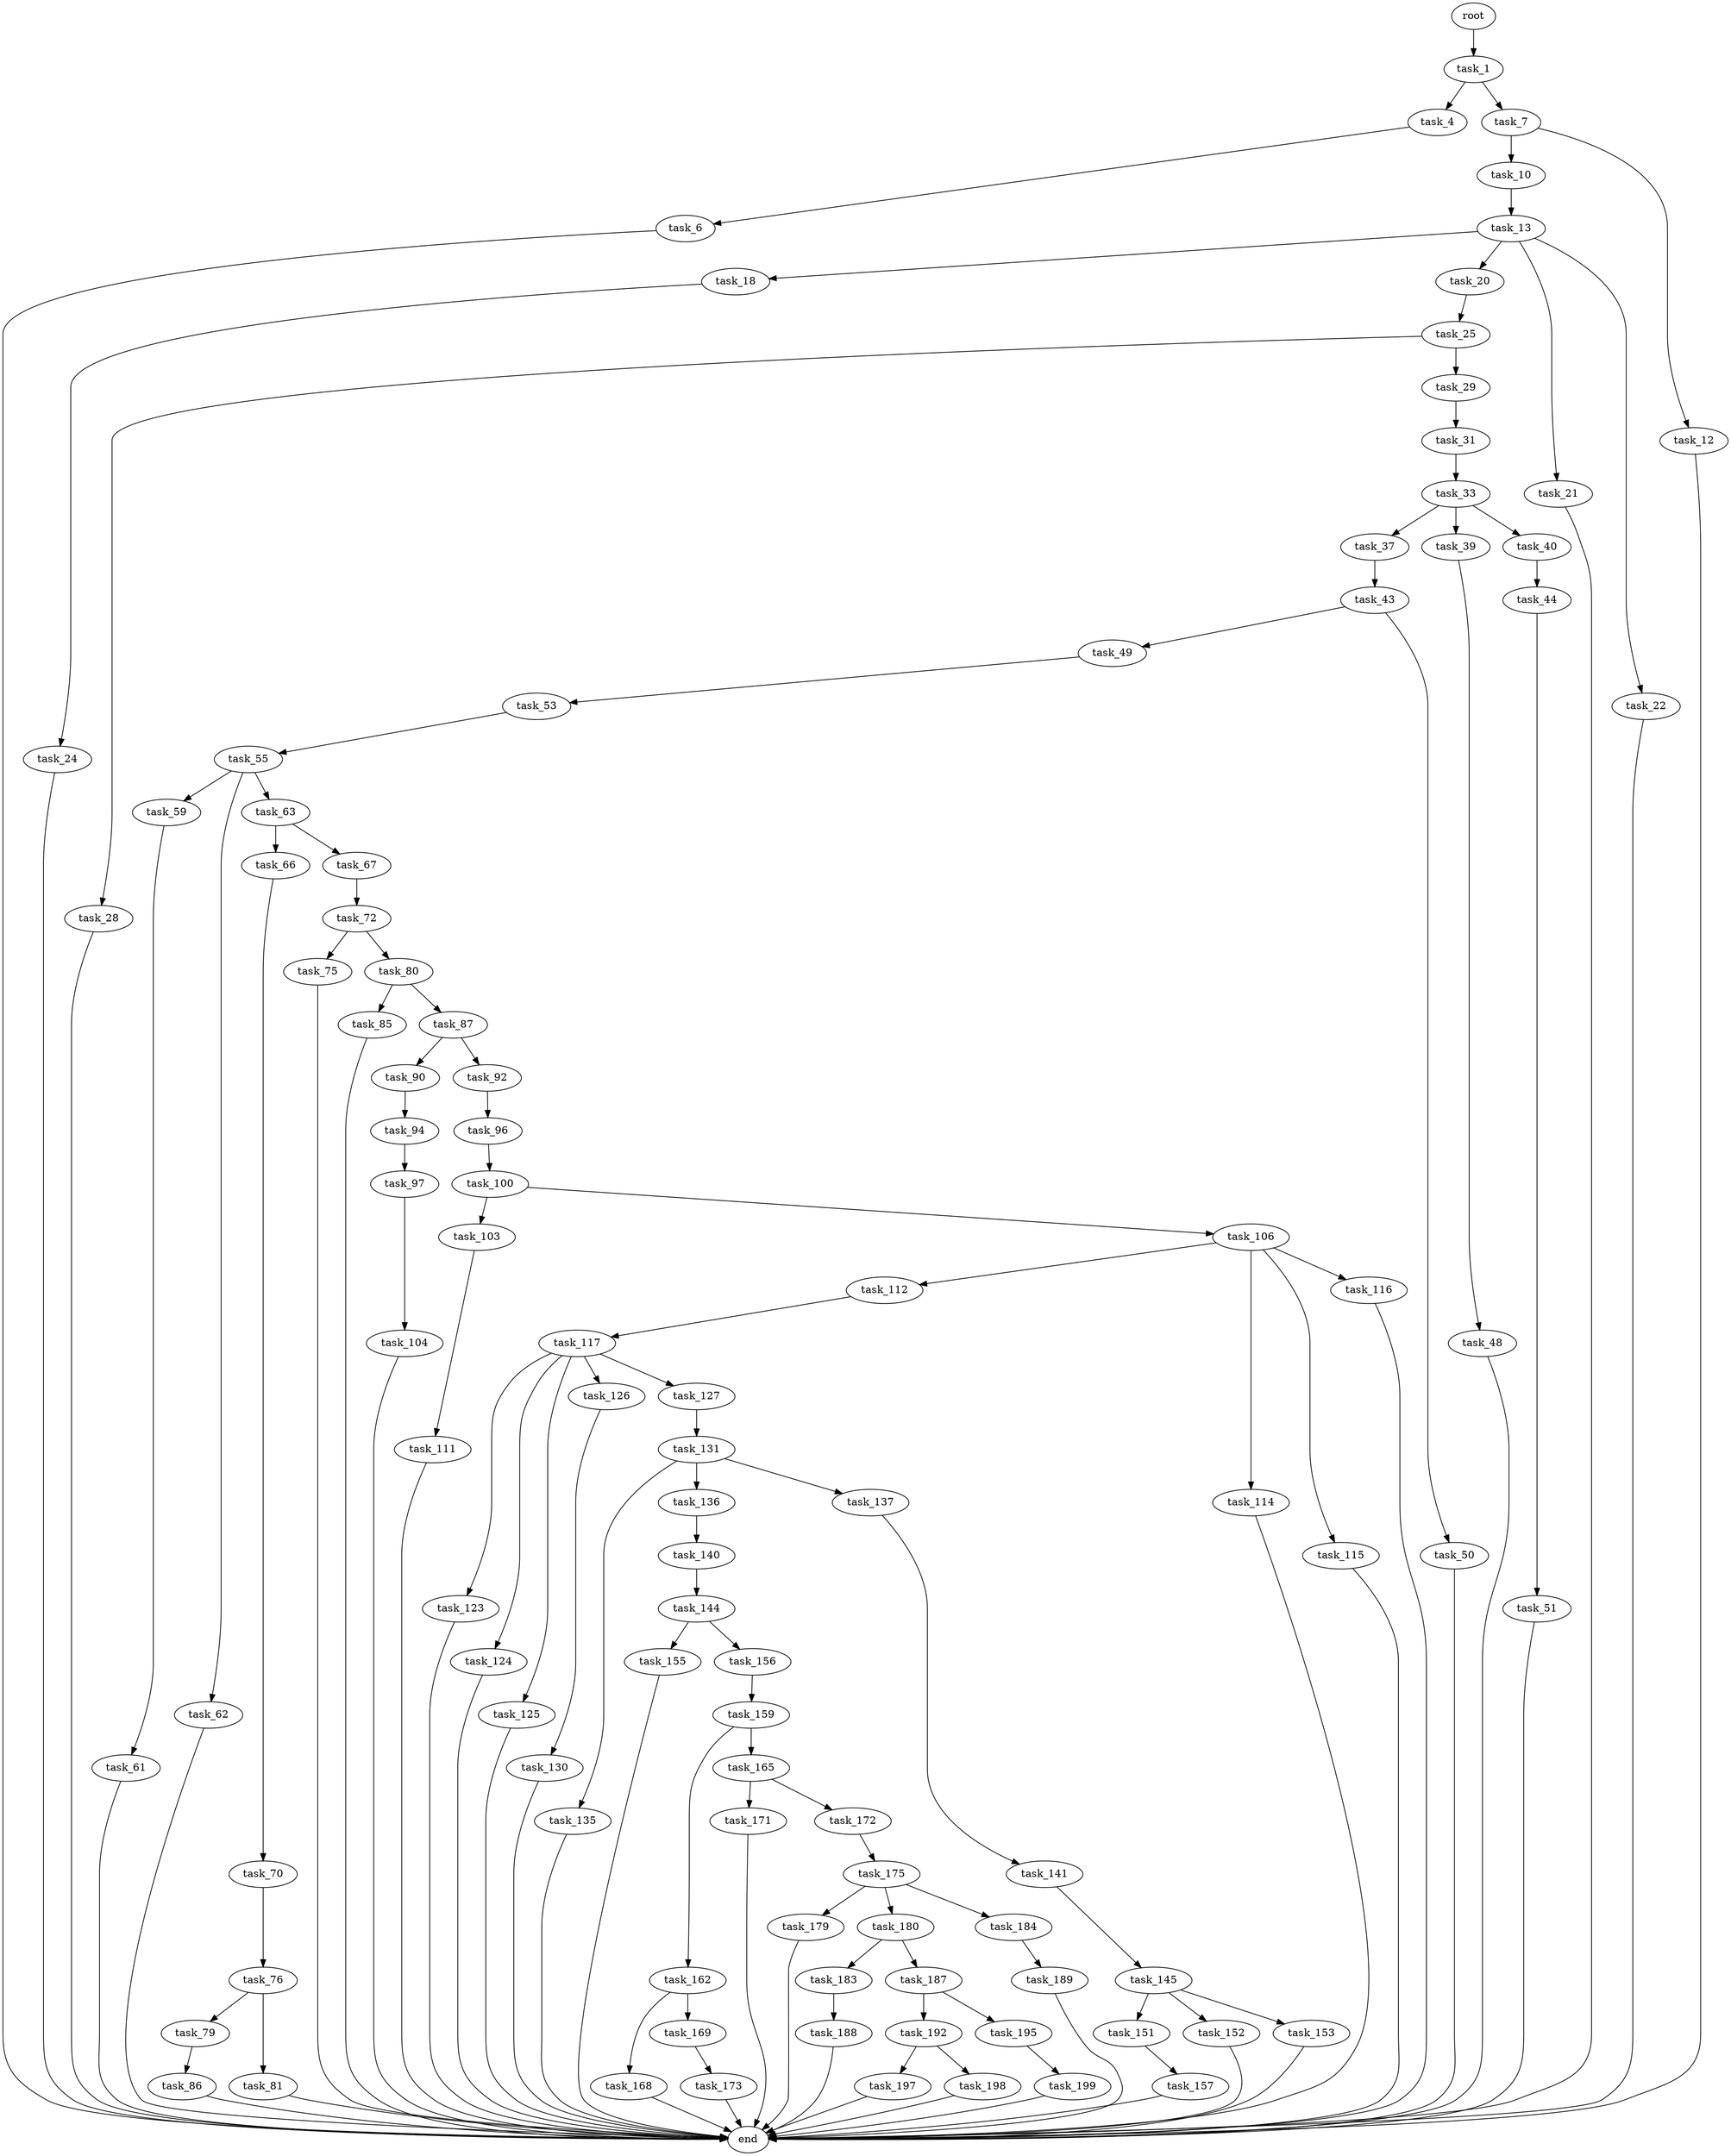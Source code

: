 digraph G {
  root [size="0.000000"];
  task_1 [size="68719476736.000000"];
  task_4 [size="11997124857.000000"];
  task_7 [size="1913038963.000000"];
  task_6 [size="1328305215.000000"];
  end [size="0.000000"];
  task_10 [size="12369236901.000000"];
  task_12 [size="23103773400.000000"];
  task_13 [size="15099453277.000000"];
  task_18 [size="389842754765.000000"];
  task_20 [size="134217728000.000000"];
  task_21 [size="524824613207.000000"];
  task_22 [size="2941417047.000000"];
  task_24 [size="2147422308.000000"];
  task_25 [size="501938716308.000000"];
  task_28 [size="692382733.000000"];
  task_29 [size="794458668380.000000"];
  task_31 [size="198410164704.000000"];
  task_33 [size="782757789696.000000"];
  task_37 [size="15737725222.000000"];
  task_39 [size="2096570697.000000"];
  task_40 [size="549755813888.000000"];
  task_43 [size="26168514270.000000"];
  task_48 [size="8589934592.000000"];
  task_44 [size="30911744076.000000"];
  task_49 [size="39549028300.000000"];
  task_50 [size="806112173.000000"];
  task_51 [size="24926787631.000000"];
  task_53 [size="13900970080.000000"];
  task_55 [size="370000782753.000000"];
  task_59 [size="17601728610.000000"];
  task_62 [size="368293445632.000000"];
  task_63 [size="68719476736.000000"];
  task_61 [size="292311890798.000000"];
  task_66 [size="618695240152.000000"];
  task_67 [size="1314619152.000000"];
  task_70 [size="8513415532.000000"];
  task_72 [size="549755813888.000000"];
  task_76 [size="1016438404464.000000"];
  task_75 [size="68719476736.000000"];
  task_80 [size="59788553604.000000"];
  task_79 [size="30322356824.000000"];
  task_81 [size="483025252596.000000"];
  task_86 [size="278680723516.000000"];
  task_85 [size="269432948112.000000"];
  task_87 [size="231928233984.000000"];
  task_90 [size="28991029248.000000"];
  task_92 [size="18904367217.000000"];
  task_94 [size="1123628358.000000"];
  task_96 [size="8589934592.000000"];
  task_97 [size="28991029248.000000"];
  task_100 [size="7632119307.000000"];
  task_104 [size="4733932873.000000"];
  task_103 [size="1397382892948.000000"];
  task_106 [size="160166071068.000000"];
  task_111 [size="5545859512.000000"];
  task_112 [size="4941238927.000000"];
  task_114 [size="1099309804.000000"];
  task_115 [size="2250465712.000000"];
  task_116 [size="261647948608.000000"];
  task_117 [size="88247150872.000000"];
  task_123 [size="367972647471.000000"];
  task_124 [size="782757789696.000000"];
  task_125 [size="388293400.000000"];
  task_126 [size="28991029248.000000"];
  task_127 [size="70586596609.000000"];
  task_130 [size="8589934592.000000"];
  task_131 [size="184319595758.000000"];
  task_135 [size="68719476736.000000"];
  task_136 [size="3897988493.000000"];
  task_137 [size="328625724485.000000"];
  task_140 [size="1073741824000.000000"];
  task_141 [size="666702356060.000000"];
  task_144 [size="231928233984.000000"];
  task_145 [size="695929782.000000"];
  task_155 [size="341158197484.000000"];
  task_156 [size="216466036137.000000"];
  task_151 [size="202300206361.000000"];
  task_152 [size="68719476736.000000"];
  task_153 [size="36168392420.000000"];
  task_157 [size="231928233984.000000"];
  task_159 [size="10190009246.000000"];
  task_162 [size="16543228158.000000"];
  task_165 [size="549755813888.000000"];
  task_168 [size="271210886596.000000"];
  task_169 [size="3561544578.000000"];
  task_171 [size="549755813888.000000"];
  task_172 [size="28752220500.000000"];
  task_173 [size="231928233984.000000"];
  task_175 [size="3303688784.000000"];
  task_179 [size="68719476736.000000"];
  task_180 [size="6380605396.000000"];
  task_184 [size="549755813888.000000"];
  task_183 [size="140004611396.000000"];
  task_187 [size="397330599287.000000"];
  task_188 [size="368293445632.000000"];
  task_189 [size="318665517587.000000"];
  task_192 [size="549755813888.000000"];
  task_195 [size="8022169702.000000"];
  task_197 [size="9894451977.000000"];
  task_198 [size="28991029248.000000"];
  task_199 [size="8589934592.000000"];

  root -> task_1 [size="1.000000"];
  task_1 -> task_4 [size="134217728.000000"];
  task_1 -> task_7 [size="134217728.000000"];
  task_4 -> task_6 [size="301989888.000000"];
  task_7 -> task_10 [size="33554432.000000"];
  task_7 -> task_12 [size="33554432.000000"];
  task_6 -> end [size="1.000000"];
  task_10 -> task_13 [size="301989888.000000"];
  task_12 -> end [size="1.000000"];
  task_13 -> task_18 [size="301989888.000000"];
  task_13 -> task_20 [size="301989888.000000"];
  task_13 -> task_21 [size="301989888.000000"];
  task_13 -> task_22 [size="301989888.000000"];
  task_18 -> task_24 [size="301989888.000000"];
  task_20 -> task_25 [size="209715200.000000"];
  task_21 -> end [size="1.000000"];
  task_22 -> end [size="1.000000"];
  task_24 -> end [size="1.000000"];
  task_25 -> task_28 [size="411041792.000000"];
  task_25 -> task_29 [size="411041792.000000"];
  task_28 -> end [size="1.000000"];
  task_29 -> task_31 [size="536870912.000000"];
  task_31 -> task_33 [size="134217728.000000"];
  task_33 -> task_37 [size="679477248.000000"];
  task_33 -> task_39 [size="679477248.000000"];
  task_33 -> task_40 [size="679477248.000000"];
  task_37 -> task_43 [size="411041792.000000"];
  task_39 -> task_48 [size="33554432.000000"];
  task_40 -> task_44 [size="536870912.000000"];
  task_43 -> task_49 [size="75497472.000000"];
  task_43 -> task_50 [size="75497472.000000"];
  task_48 -> end [size="1.000000"];
  task_44 -> task_51 [size="134217728.000000"];
  task_49 -> task_53 [size="75497472.000000"];
  task_50 -> end [size="1.000000"];
  task_51 -> end [size="1.000000"];
  task_53 -> task_55 [size="536870912.000000"];
  task_55 -> task_59 [size="838860800.000000"];
  task_55 -> task_62 [size="838860800.000000"];
  task_55 -> task_63 [size="838860800.000000"];
  task_59 -> task_61 [size="536870912.000000"];
  task_62 -> end [size="1.000000"];
  task_63 -> task_66 [size="134217728.000000"];
  task_63 -> task_67 [size="134217728.000000"];
  task_61 -> end [size="1.000000"];
  task_66 -> task_70 [size="411041792.000000"];
  task_67 -> task_72 [size="75497472.000000"];
  task_70 -> task_76 [size="411041792.000000"];
  task_72 -> task_75 [size="536870912.000000"];
  task_72 -> task_80 [size="536870912.000000"];
  task_76 -> task_79 [size="679477248.000000"];
  task_76 -> task_81 [size="679477248.000000"];
  task_75 -> end [size="1.000000"];
  task_80 -> task_85 [size="134217728.000000"];
  task_80 -> task_87 [size="134217728.000000"];
  task_79 -> task_86 [size="536870912.000000"];
  task_81 -> end [size="1.000000"];
  task_86 -> end [size="1.000000"];
  task_85 -> end [size="1.000000"];
  task_87 -> task_90 [size="301989888.000000"];
  task_87 -> task_92 [size="301989888.000000"];
  task_90 -> task_94 [size="75497472.000000"];
  task_92 -> task_96 [size="411041792.000000"];
  task_94 -> task_97 [size="33554432.000000"];
  task_96 -> task_100 [size="33554432.000000"];
  task_97 -> task_104 [size="75497472.000000"];
  task_100 -> task_103 [size="301989888.000000"];
  task_100 -> task_106 [size="301989888.000000"];
  task_104 -> end [size="1.000000"];
  task_103 -> task_111 [size="838860800.000000"];
  task_106 -> task_112 [size="134217728.000000"];
  task_106 -> task_114 [size="134217728.000000"];
  task_106 -> task_115 [size="134217728.000000"];
  task_106 -> task_116 [size="134217728.000000"];
  task_111 -> end [size="1.000000"];
  task_112 -> task_117 [size="209715200.000000"];
  task_114 -> end [size="1.000000"];
  task_115 -> end [size="1.000000"];
  task_116 -> end [size="1.000000"];
  task_117 -> task_123 [size="75497472.000000"];
  task_117 -> task_124 [size="75497472.000000"];
  task_117 -> task_125 [size="75497472.000000"];
  task_117 -> task_126 [size="75497472.000000"];
  task_117 -> task_127 [size="75497472.000000"];
  task_123 -> end [size="1.000000"];
  task_124 -> end [size="1.000000"];
  task_125 -> end [size="1.000000"];
  task_126 -> task_130 [size="75497472.000000"];
  task_127 -> task_131 [size="209715200.000000"];
  task_130 -> end [size="1.000000"];
  task_131 -> task_135 [size="679477248.000000"];
  task_131 -> task_136 [size="679477248.000000"];
  task_131 -> task_137 [size="679477248.000000"];
  task_135 -> end [size="1.000000"];
  task_136 -> task_140 [size="75497472.000000"];
  task_137 -> task_141 [size="209715200.000000"];
  task_140 -> task_144 [size="838860800.000000"];
  task_141 -> task_145 [size="536870912.000000"];
  task_144 -> task_155 [size="301989888.000000"];
  task_144 -> task_156 [size="301989888.000000"];
  task_145 -> task_151 [size="33554432.000000"];
  task_145 -> task_152 [size="33554432.000000"];
  task_145 -> task_153 [size="33554432.000000"];
  task_155 -> end [size="1.000000"];
  task_156 -> task_159 [size="838860800.000000"];
  task_151 -> task_157 [size="838860800.000000"];
  task_152 -> end [size="1.000000"];
  task_153 -> end [size="1.000000"];
  task_157 -> end [size="1.000000"];
  task_159 -> task_162 [size="536870912.000000"];
  task_159 -> task_165 [size="536870912.000000"];
  task_162 -> task_168 [size="411041792.000000"];
  task_162 -> task_169 [size="411041792.000000"];
  task_165 -> task_171 [size="536870912.000000"];
  task_165 -> task_172 [size="536870912.000000"];
  task_168 -> end [size="1.000000"];
  task_169 -> task_173 [size="134217728.000000"];
  task_171 -> end [size="1.000000"];
  task_172 -> task_175 [size="134217728.000000"];
  task_173 -> end [size="1.000000"];
  task_175 -> task_179 [size="134217728.000000"];
  task_175 -> task_180 [size="134217728.000000"];
  task_175 -> task_184 [size="134217728.000000"];
  task_179 -> end [size="1.000000"];
  task_180 -> task_183 [size="134217728.000000"];
  task_180 -> task_187 [size="134217728.000000"];
  task_184 -> task_189 [size="536870912.000000"];
  task_183 -> task_188 [size="536870912.000000"];
  task_187 -> task_192 [size="679477248.000000"];
  task_187 -> task_195 [size="679477248.000000"];
  task_188 -> end [size="1.000000"];
  task_189 -> end [size="1.000000"];
  task_192 -> task_197 [size="536870912.000000"];
  task_192 -> task_198 [size="536870912.000000"];
  task_195 -> task_199 [size="209715200.000000"];
  task_197 -> end [size="1.000000"];
  task_198 -> end [size="1.000000"];
  task_199 -> end [size="1.000000"];
}
